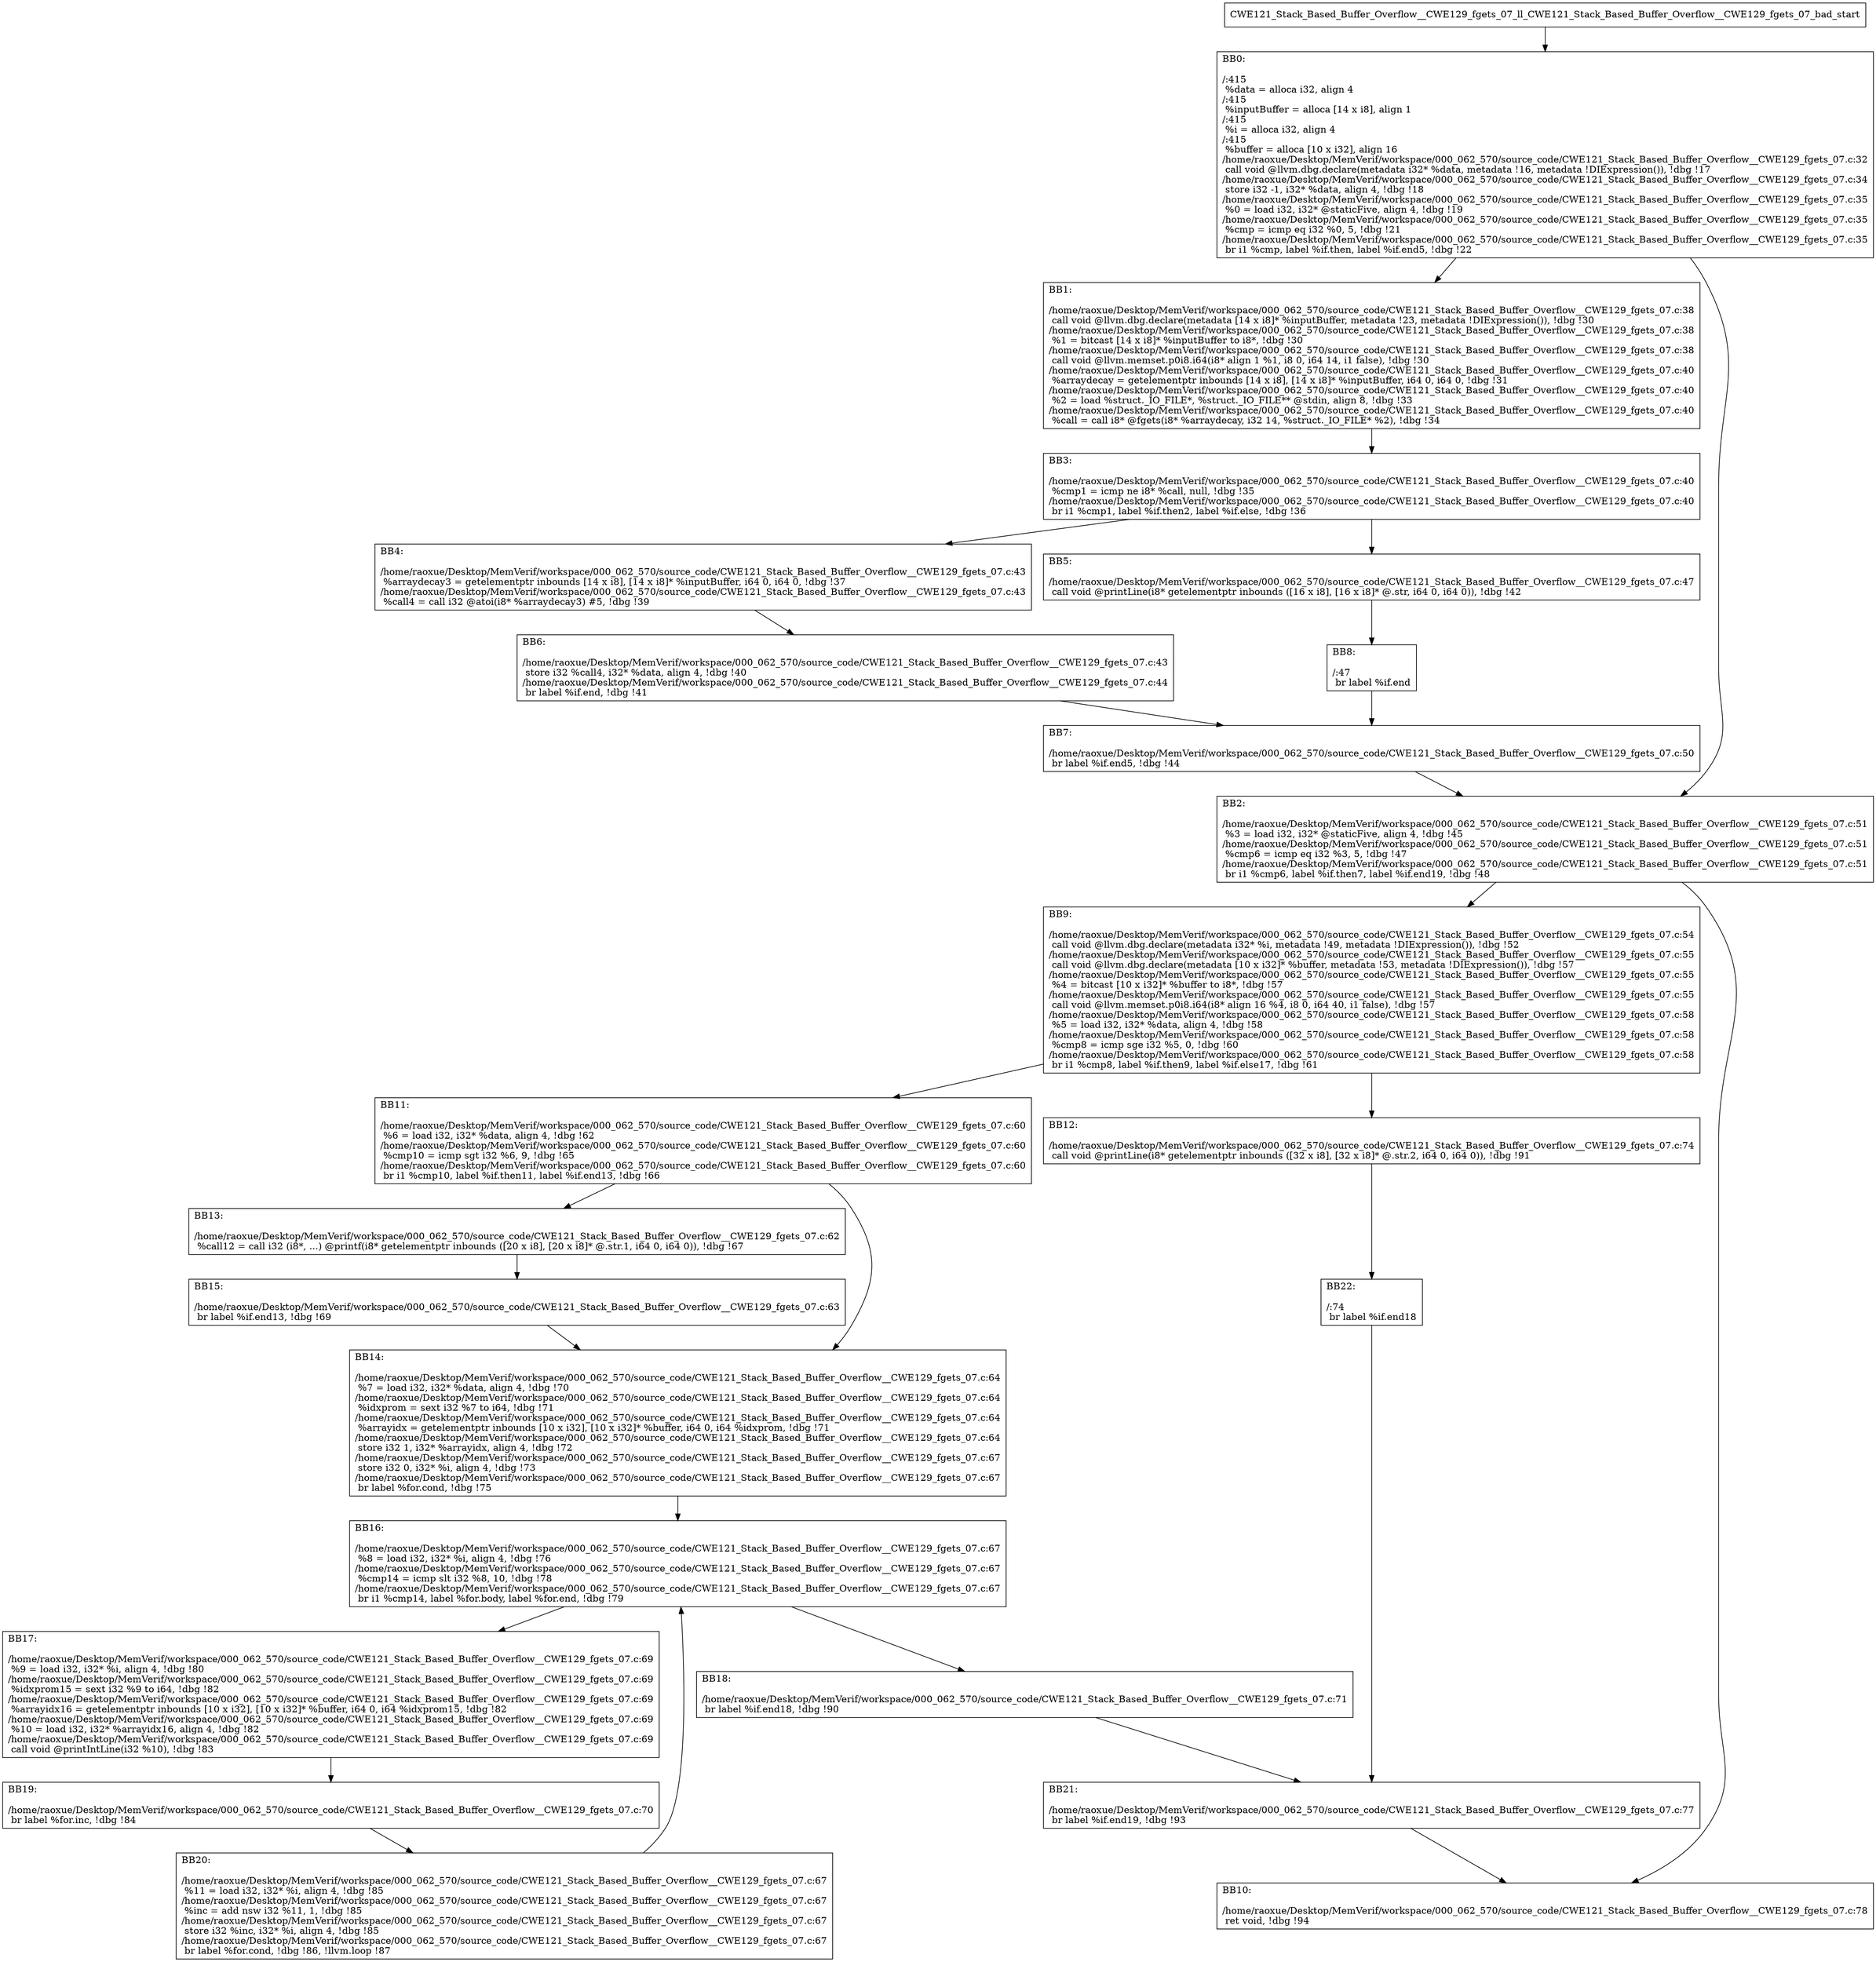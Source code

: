 digraph "CFG for'CWE121_Stack_Based_Buffer_Overflow__CWE129_fgets_07_ll_CWE121_Stack_Based_Buffer_Overflow__CWE129_fgets_07_bad' function" {
	BBCWE121_Stack_Based_Buffer_Overflow__CWE129_fgets_07_ll_CWE121_Stack_Based_Buffer_Overflow__CWE129_fgets_07_bad_start[shape=record,label="{CWE121_Stack_Based_Buffer_Overflow__CWE129_fgets_07_ll_CWE121_Stack_Based_Buffer_Overflow__CWE129_fgets_07_bad_start}"];
	BBCWE121_Stack_Based_Buffer_Overflow__CWE129_fgets_07_ll_CWE121_Stack_Based_Buffer_Overflow__CWE129_fgets_07_bad_start-> CWE121_Stack_Based_Buffer_Overflow__CWE129_fgets_07_ll_CWE121_Stack_Based_Buffer_Overflow__CWE129_fgets_07_badBB0;
	CWE121_Stack_Based_Buffer_Overflow__CWE129_fgets_07_ll_CWE121_Stack_Based_Buffer_Overflow__CWE129_fgets_07_badBB0 [shape=record, label="{BB0:\l\l/:415\l
  %data = alloca i32, align 4\l
/:415\l
  %inputBuffer = alloca [14 x i8], align 1\l
/:415\l
  %i = alloca i32, align 4\l
/:415\l
  %buffer = alloca [10 x i32], align 16\l
/home/raoxue/Desktop/MemVerif/workspace/000_062_570/source_code/CWE121_Stack_Based_Buffer_Overflow__CWE129_fgets_07.c:32\l
  call void @llvm.dbg.declare(metadata i32* %data, metadata !16, metadata !DIExpression()), !dbg !17\l
/home/raoxue/Desktop/MemVerif/workspace/000_062_570/source_code/CWE121_Stack_Based_Buffer_Overflow__CWE129_fgets_07.c:34\l
  store i32 -1, i32* %data, align 4, !dbg !18\l
/home/raoxue/Desktop/MemVerif/workspace/000_062_570/source_code/CWE121_Stack_Based_Buffer_Overflow__CWE129_fgets_07.c:35\l
  %0 = load i32, i32* @staticFive, align 4, !dbg !19\l
/home/raoxue/Desktop/MemVerif/workspace/000_062_570/source_code/CWE121_Stack_Based_Buffer_Overflow__CWE129_fgets_07.c:35\l
  %cmp = icmp eq i32 %0, 5, !dbg !21\l
/home/raoxue/Desktop/MemVerif/workspace/000_062_570/source_code/CWE121_Stack_Based_Buffer_Overflow__CWE129_fgets_07.c:35\l
  br i1 %cmp, label %if.then, label %if.end5, !dbg !22\l
}"];
	CWE121_Stack_Based_Buffer_Overflow__CWE129_fgets_07_ll_CWE121_Stack_Based_Buffer_Overflow__CWE129_fgets_07_badBB0-> CWE121_Stack_Based_Buffer_Overflow__CWE129_fgets_07_ll_CWE121_Stack_Based_Buffer_Overflow__CWE129_fgets_07_badBB1;
	CWE121_Stack_Based_Buffer_Overflow__CWE129_fgets_07_ll_CWE121_Stack_Based_Buffer_Overflow__CWE129_fgets_07_badBB0-> CWE121_Stack_Based_Buffer_Overflow__CWE129_fgets_07_ll_CWE121_Stack_Based_Buffer_Overflow__CWE129_fgets_07_badBB2;
	CWE121_Stack_Based_Buffer_Overflow__CWE129_fgets_07_ll_CWE121_Stack_Based_Buffer_Overflow__CWE129_fgets_07_badBB1 [shape=record, label="{BB1:\l\l/home/raoxue/Desktop/MemVerif/workspace/000_062_570/source_code/CWE121_Stack_Based_Buffer_Overflow__CWE129_fgets_07.c:38\l
  call void @llvm.dbg.declare(metadata [14 x i8]* %inputBuffer, metadata !23, metadata !DIExpression()), !dbg !30\l
/home/raoxue/Desktop/MemVerif/workspace/000_062_570/source_code/CWE121_Stack_Based_Buffer_Overflow__CWE129_fgets_07.c:38\l
  %1 = bitcast [14 x i8]* %inputBuffer to i8*, !dbg !30\l
/home/raoxue/Desktop/MemVerif/workspace/000_062_570/source_code/CWE121_Stack_Based_Buffer_Overflow__CWE129_fgets_07.c:38\l
  call void @llvm.memset.p0i8.i64(i8* align 1 %1, i8 0, i64 14, i1 false), !dbg !30\l
/home/raoxue/Desktop/MemVerif/workspace/000_062_570/source_code/CWE121_Stack_Based_Buffer_Overflow__CWE129_fgets_07.c:40\l
  %arraydecay = getelementptr inbounds [14 x i8], [14 x i8]* %inputBuffer, i64 0, i64 0, !dbg !31\l
/home/raoxue/Desktop/MemVerif/workspace/000_062_570/source_code/CWE121_Stack_Based_Buffer_Overflow__CWE129_fgets_07.c:40\l
  %2 = load %struct._IO_FILE*, %struct._IO_FILE** @stdin, align 8, !dbg !33\l
/home/raoxue/Desktop/MemVerif/workspace/000_062_570/source_code/CWE121_Stack_Based_Buffer_Overflow__CWE129_fgets_07.c:40\l
  %call = call i8* @fgets(i8* %arraydecay, i32 14, %struct._IO_FILE* %2), !dbg !34\l
}"];
	CWE121_Stack_Based_Buffer_Overflow__CWE129_fgets_07_ll_CWE121_Stack_Based_Buffer_Overflow__CWE129_fgets_07_badBB1-> CWE121_Stack_Based_Buffer_Overflow__CWE129_fgets_07_ll_CWE121_Stack_Based_Buffer_Overflow__CWE129_fgets_07_badBB3;
	CWE121_Stack_Based_Buffer_Overflow__CWE129_fgets_07_ll_CWE121_Stack_Based_Buffer_Overflow__CWE129_fgets_07_badBB3 [shape=record, label="{BB3:\l\l/home/raoxue/Desktop/MemVerif/workspace/000_062_570/source_code/CWE121_Stack_Based_Buffer_Overflow__CWE129_fgets_07.c:40\l
  %cmp1 = icmp ne i8* %call, null, !dbg !35\l
/home/raoxue/Desktop/MemVerif/workspace/000_062_570/source_code/CWE121_Stack_Based_Buffer_Overflow__CWE129_fgets_07.c:40\l
  br i1 %cmp1, label %if.then2, label %if.else, !dbg !36\l
}"];
	CWE121_Stack_Based_Buffer_Overflow__CWE129_fgets_07_ll_CWE121_Stack_Based_Buffer_Overflow__CWE129_fgets_07_badBB3-> CWE121_Stack_Based_Buffer_Overflow__CWE129_fgets_07_ll_CWE121_Stack_Based_Buffer_Overflow__CWE129_fgets_07_badBB4;
	CWE121_Stack_Based_Buffer_Overflow__CWE129_fgets_07_ll_CWE121_Stack_Based_Buffer_Overflow__CWE129_fgets_07_badBB3-> CWE121_Stack_Based_Buffer_Overflow__CWE129_fgets_07_ll_CWE121_Stack_Based_Buffer_Overflow__CWE129_fgets_07_badBB5;
	CWE121_Stack_Based_Buffer_Overflow__CWE129_fgets_07_ll_CWE121_Stack_Based_Buffer_Overflow__CWE129_fgets_07_badBB4 [shape=record, label="{BB4:\l\l/home/raoxue/Desktop/MemVerif/workspace/000_062_570/source_code/CWE121_Stack_Based_Buffer_Overflow__CWE129_fgets_07.c:43\l
  %arraydecay3 = getelementptr inbounds [14 x i8], [14 x i8]* %inputBuffer, i64 0, i64 0, !dbg !37\l
/home/raoxue/Desktop/MemVerif/workspace/000_062_570/source_code/CWE121_Stack_Based_Buffer_Overflow__CWE129_fgets_07.c:43\l
  %call4 = call i32 @atoi(i8* %arraydecay3) #5, !dbg !39\l
}"];
	CWE121_Stack_Based_Buffer_Overflow__CWE129_fgets_07_ll_CWE121_Stack_Based_Buffer_Overflow__CWE129_fgets_07_badBB4-> CWE121_Stack_Based_Buffer_Overflow__CWE129_fgets_07_ll_CWE121_Stack_Based_Buffer_Overflow__CWE129_fgets_07_badBB6;
	CWE121_Stack_Based_Buffer_Overflow__CWE129_fgets_07_ll_CWE121_Stack_Based_Buffer_Overflow__CWE129_fgets_07_badBB6 [shape=record, label="{BB6:\l\l/home/raoxue/Desktop/MemVerif/workspace/000_062_570/source_code/CWE121_Stack_Based_Buffer_Overflow__CWE129_fgets_07.c:43\l
  store i32 %call4, i32* %data, align 4, !dbg !40\l
/home/raoxue/Desktop/MemVerif/workspace/000_062_570/source_code/CWE121_Stack_Based_Buffer_Overflow__CWE129_fgets_07.c:44\l
  br label %if.end, !dbg !41\l
}"];
	CWE121_Stack_Based_Buffer_Overflow__CWE129_fgets_07_ll_CWE121_Stack_Based_Buffer_Overflow__CWE129_fgets_07_badBB6-> CWE121_Stack_Based_Buffer_Overflow__CWE129_fgets_07_ll_CWE121_Stack_Based_Buffer_Overflow__CWE129_fgets_07_badBB7;
	CWE121_Stack_Based_Buffer_Overflow__CWE129_fgets_07_ll_CWE121_Stack_Based_Buffer_Overflow__CWE129_fgets_07_badBB5 [shape=record, label="{BB5:\l\l/home/raoxue/Desktop/MemVerif/workspace/000_062_570/source_code/CWE121_Stack_Based_Buffer_Overflow__CWE129_fgets_07.c:47\l
  call void @printLine(i8* getelementptr inbounds ([16 x i8], [16 x i8]* @.str, i64 0, i64 0)), !dbg !42\l
}"];
	CWE121_Stack_Based_Buffer_Overflow__CWE129_fgets_07_ll_CWE121_Stack_Based_Buffer_Overflow__CWE129_fgets_07_badBB5-> CWE121_Stack_Based_Buffer_Overflow__CWE129_fgets_07_ll_CWE121_Stack_Based_Buffer_Overflow__CWE129_fgets_07_badBB8;
	CWE121_Stack_Based_Buffer_Overflow__CWE129_fgets_07_ll_CWE121_Stack_Based_Buffer_Overflow__CWE129_fgets_07_badBB8 [shape=record, label="{BB8:\l\l/:47\l
  br label %if.end\l
}"];
	CWE121_Stack_Based_Buffer_Overflow__CWE129_fgets_07_ll_CWE121_Stack_Based_Buffer_Overflow__CWE129_fgets_07_badBB8-> CWE121_Stack_Based_Buffer_Overflow__CWE129_fgets_07_ll_CWE121_Stack_Based_Buffer_Overflow__CWE129_fgets_07_badBB7;
	CWE121_Stack_Based_Buffer_Overflow__CWE129_fgets_07_ll_CWE121_Stack_Based_Buffer_Overflow__CWE129_fgets_07_badBB7 [shape=record, label="{BB7:\l\l/home/raoxue/Desktop/MemVerif/workspace/000_062_570/source_code/CWE121_Stack_Based_Buffer_Overflow__CWE129_fgets_07.c:50\l
  br label %if.end5, !dbg !44\l
}"];
	CWE121_Stack_Based_Buffer_Overflow__CWE129_fgets_07_ll_CWE121_Stack_Based_Buffer_Overflow__CWE129_fgets_07_badBB7-> CWE121_Stack_Based_Buffer_Overflow__CWE129_fgets_07_ll_CWE121_Stack_Based_Buffer_Overflow__CWE129_fgets_07_badBB2;
	CWE121_Stack_Based_Buffer_Overflow__CWE129_fgets_07_ll_CWE121_Stack_Based_Buffer_Overflow__CWE129_fgets_07_badBB2 [shape=record, label="{BB2:\l\l/home/raoxue/Desktop/MemVerif/workspace/000_062_570/source_code/CWE121_Stack_Based_Buffer_Overflow__CWE129_fgets_07.c:51\l
  %3 = load i32, i32* @staticFive, align 4, !dbg !45\l
/home/raoxue/Desktop/MemVerif/workspace/000_062_570/source_code/CWE121_Stack_Based_Buffer_Overflow__CWE129_fgets_07.c:51\l
  %cmp6 = icmp eq i32 %3, 5, !dbg !47\l
/home/raoxue/Desktop/MemVerif/workspace/000_062_570/source_code/CWE121_Stack_Based_Buffer_Overflow__CWE129_fgets_07.c:51\l
  br i1 %cmp6, label %if.then7, label %if.end19, !dbg !48\l
}"];
	CWE121_Stack_Based_Buffer_Overflow__CWE129_fgets_07_ll_CWE121_Stack_Based_Buffer_Overflow__CWE129_fgets_07_badBB2-> CWE121_Stack_Based_Buffer_Overflow__CWE129_fgets_07_ll_CWE121_Stack_Based_Buffer_Overflow__CWE129_fgets_07_badBB9;
	CWE121_Stack_Based_Buffer_Overflow__CWE129_fgets_07_ll_CWE121_Stack_Based_Buffer_Overflow__CWE129_fgets_07_badBB2-> CWE121_Stack_Based_Buffer_Overflow__CWE129_fgets_07_ll_CWE121_Stack_Based_Buffer_Overflow__CWE129_fgets_07_badBB10;
	CWE121_Stack_Based_Buffer_Overflow__CWE129_fgets_07_ll_CWE121_Stack_Based_Buffer_Overflow__CWE129_fgets_07_badBB9 [shape=record, label="{BB9:\l\l/home/raoxue/Desktop/MemVerif/workspace/000_062_570/source_code/CWE121_Stack_Based_Buffer_Overflow__CWE129_fgets_07.c:54\l
  call void @llvm.dbg.declare(metadata i32* %i, metadata !49, metadata !DIExpression()), !dbg !52\l
/home/raoxue/Desktop/MemVerif/workspace/000_062_570/source_code/CWE121_Stack_Based_Buffer_Overflow__CWE129_fgets_07.c:55\l
  call void @llvm.dbg.declare(metadata [10 x i32]* %buffer, metadata !53, metadata !DIExpression()), !dbg !57\l
/home/raoxue/Desktop/MemVerif/workspace/000_062_570/source_code/CWE121_Stack_Based_Buffer_Overflow__CWE129_fgets_07.c:55\l
  %4 = bitcast [10 x i32]* %buffer to i8*, !dbg !57\l
/home/raoxue/Desktop/MemVerif/workspace/000_062_570/source_code/CWE121_Stack_Based_Buffer_Overflow__CWE129_fgets_07.c:55\l
  call void @llvm.memset.p0i8.i64(i8* align 16 %4, i8 0, i64 40, i1 false), !dbg !57\l
/home/raoxue/Desktop/MemVerif/workspace/000_062_570/source_code/CWE121_Stack_Based_Buffer_Overflow__CWE129_fgets_07.c:58\l
  %5 = load i32, i32* %data, align 4, !dbg !58\l
/home/raoxue/Desktop/MemVerif/workspace/000_062_570/source_code/CWE121_Stack_Based_Buffer_Overflow__CWE129_fgets_07.c:58\l
  %cmp8 = icmp sge i32 %5, 0, !dbg !60\l
/home/raoxue/Desktop/MemVerif/workspace/000_062_570/source_code/CWE121_Stack_Based_Buffer_Overflow__CWE129_fgets_07.c:58\l
  br i1 %cmp8, label %if.then9, label %if.else17, !dbg !61\l
}"];
	CWE121_Stack_Based_Buffer_Overflow__CWE129_fgets_07_ll_CWE121_Stack_Based_Buffer_Overflow__CWE129_fgets_07_badBB9-> CWE121_Stack_Based_Buffer_Overflow__CWE129_fgets_07_ll_CWE121_Stack_Based_Buffer_Overflow__CWE129_fgets_07_badBB11;
	CWE121_Stack_Based_Buffer_Overflow__CWE129_fgets_07_ll_CWE121_Stack_Based_Buffer_Overflow__CWE129_fgets_07_badBB9-> CWE121_Stack_Based_Buffer_Overflow__CWE129_fgets_07_ll_CWE121_Stack_Based_Buffer_Overflow__CWE129_fgets_07_badBB12;
	CWE121_Stack_Based_Buffer_Overflow__CWE129_fgets_07_ll_CWE121_Stack_Based_Buffer_Overflow__CWE129_fgets_07_badBB11 [shape=record, label="{BB11:\l\l/home/raoxue/Desktop/MemVerif/workspace/000_062_570/source_code/CWE121_Stack_Based_Buffer_Overflow__CWE129_fgets_07.c:60\l
  %6 = load i32, i32* %data, align 4, !dbg !62\l
/home/raoxue/Desktop/MemVerif/workspace/000_062_570/source_code/CWE121_Stack_Based_Buffer_Overflow__CWE129_fgets_07.c:60\l
  %cmp10 = icmp sgt i32 %6, 9, !dbg !65\l
/home/raoxue/Desktop/MemVerif/workspace/000_062_570/source_code/CWE121_Stack_Based_Buffer_Overflow__CWE129_fgets_07.c:60\l
  br i1 %cmp10, label %if.then11, label %if.end13, !dbg !66\l
}"];
	CWE121_Stack_Based_Buffer_Overflow__CWE129_fgets_07_ll_CWE121_Stack_Based_Buffer_Overflow__CWE129_fgets_07_badBB11-> CWE121_Stack_Based_Buffer_Overflow__CWE129_fgets_07_ll_CWE121_Stack_Based_Buffer_Overflow__CWE129_fgets_07_badBB13;
	CWE121_Stack_Based_Buffer_Overflow__CWE129_fgets_07_ll_CWE121_Stack_Based_Buffer_Overflow__CWE129_fgets_07_badBB11-> CWE121_Stack_Based_Buffer_Overflow__CWE129_fgets_07_ll_CWE121_Stack_Based_Buffer_Overflow__CWE129_fgets_07_badBB14;
	CWE121_Stack_Based_Buffer_Overflow__CWE129_fgets_07_ll_CWE121_Stack_Based_Buffer_Overflow__CWE129_fgets_07_badBB13 [shape=record, label="{BB13:\l\l/home/raoxue/Desktop/MemVerif/workspace/000_062_570/source_code/CWE121_Stack_Based_Buffer_Overflow__CWE129_fgets_07.c:62\l
  %call12 = call i32 (i8*, ...) @printf(i8* getelementptr inbounds ([20 x i8], [20 x i8]* @.str.1, i64 0, i64 0)), !dbg !67\l
}"];
	CWE121_Stack_Based_Buffer_Overflow__CWE129_fgets_07_ll_CWE121_Stack_Based_Buffer_Overflow__CWE129_fgets_07_badBB13-> CWE121_Stack_Based_Buffer_Overflow__CWE129_fgets_07_ll_CWE121_Stack_Based_Buffer_Overflow__CWE129_fgets_07_badBB15;
	CWE121_Stack_Based_Buffer_Overflow__CWE129_fgets_07_ll_CWE121_Stack_Based_Buffer_Overflow__CWE129_fgets_07_badBB15 [shape=record, label="{BB15:\l\l/home/raoxue/Desktop/MemVerif/workspace/000_062_570/source_code/CWE121_Stack_Based_Buffer_Overflow__CWE129_fgets_07.c:63\l
  br label %if.end13, !dbg !69\l
}"];
	CWE121_Stack_Based_Buffer_Overflow__CWE129_fgets_07_ll_CWE121_Stack_Based_Buffer_Overflow__CWE129_fgets_07_badBB15-> CWE121_Stack_Based_Buffer_Overflow__CWE129_fgets_07_ll_CWE121_Stack_Based_Buffer_Overflow__CWE129_fgets_07_badBB14;
	CWE121_Stack_Based_Buffer_Overflow__CWE129_fgets_07_ll_CWE121_Stack_Based_Buffer_Overflow__CWE129_fgets_07_badBB14 [shape=record, label="{BB14:\l\l/home/raoxue/Desktop/MemVerif/workspace/000_062_570/source_code/CWE121_Stack_Based_Buffer_Overflow__CWE129_fgets_07.c:64\l
  %7 = load i32, i32* %data, align 4, !dbg !70\l
/home/raoxue/Desktop/MemVerif/workspace/000_062_570/source_code/CWE121_Stack_Based_Buffer_Overflow__CWE129_fgets_07.c:64\l
  %idxprom = sext i32 %7 to i64, !dbg !71\l
/home/raoxue/Desktop/MemVerif/workspace/000_062_570/source_code/CWE121_Stack_Based_Buffer_Overflow__CWE129_fgets_07.c:64\l
  %arrayidx = getelementptr inbounds [10 x i32], [10 x i32]* %buffer, i64 0, i64 %idxprom, !dbg !71\l
/home/raoxue/Desktop/MemVerif/workspace/000_062_570/source_code/CWE121_Stack_Based_Buffer_Overflow__CWE129_fgets_07.c:64\l
  store i32 1, i32* %arrayidx, align 4, !dbg !72\l
/home/raoxue/Desktop/MemVerif/workspace/000_062_570/source_code/CWE121_Stack_Based_Buffer_Overflow__CWE129_fgets_07.c:67\l
  store i32 0, i32* %i, align 4, !dbg !73\l
/home/raoxue/Desktop/MemVerif/workspace/000_062_570/source_code/CWE121_Stack_Based_Buffer_Overflow__CWE129_fgets_07.c:67\l
  br label %for.cond, !dbg !75\l
}"];
	CWE121_Stack_Based_Buffer_Overflow__CWE129_fgets_07_ll_CWE121_Stack_Based_Buffer_Overflow__CWE129_fgets_07_badBB14-> CWE121_Stack_Based_Buffer_Overflow__CWE129_fgets_07_ll_CWE121_Stack_Based_Buffer_Overflow__CWE129_fgets_07_badBB16;
	CWE121_Stack_Based_Buffer_Overflow__CWE129_fgets_07_ll_CWE121_Stack_Based_Buffer_Overflow__CWE129_fgets_07_badBB16 [shape=record, label="{BB16:\l\l/home/raoxue/Desktop/MemVerif/workspace/000_062_570/source_code/CWE121_Stack_Based_Buffer_Overflow__CWE129_fgets_07.c:67\l
  %8 = load i32, i32* %i, align 4, !dbg !76\l
/home/raoxue/Desktop/MemVerif/workspace/000_062_570/source_code/CWE121_Stack_Based_Buffer_Overflow__CWE129_fgets_07.c:67\l
  %cmp14 = icmp slt i32 %8, 10, !dbg !78\l
/home/raoxue/Desktop/MemVerif/workspace/000_062_570/source_code/CWE121_Stack_Based_Buffer_Overflow__CWE129_fgets_07.c:67\l
  br i1 %cmp14, label %for.body, label %for.end, !dbg !79\l
}"];
	CWE121_Stack_Based_Buffer_Overflow__CWE129_fgets_07_ll_CWE121_Stack_Based_Buffer_Overflow__CWE129_fgets_07_badBB16-> CWE121_Stack_Based_Buffer_Overflow__CWE129_fgets_07_ll_CWE121_Stack_Based_Buffer_Overflow__CWE129_fgets_07_badBB17;
	CWE121_Stack_Based_Buffer_Overflow__CWE129_fgets_07_ll_CWE121_Stack_Based_Buffer_Overflow__CWE129_fgets_07_badBB16-> CWE121_Stack_Based_Buffer_Overflow__CWE129_fgets_07_ll_CWE121_Stack_Based_Buffer_Overflow__CWE129_fgets_07_badBB18;
	CWE121_Stack_Based_Buffer_Overflow__CWE129_fgets_07_ll_CWE121_Stack_Based_Buffer_Overflow__CWE129_fgets_07_badBB17 [shape=record, label="{BB17:\l\l/home/raoxue/Desktop/MemVerif/workspace/000_062_570/source_code/CWE121_Stack_Based_Buffer_Overflow__CWE129_fgets_07.c:69\l
  %9 = load i32, i32* %i, align 4, !dbg !80\l
/home/raoxue/Desktop/MemVerif/workspace/000_062_570/source_code/CWE121_Stack_Based_Buffer_Overflow__CWE129_fgets_07.c:69\l
  %idxprom15 = sext i32 %9 to i64, !dbg !82\l
/home/raoxue/Desktop/MemVerif/workspace/000_062_570/source_code/CWE121_Stack_Based_Buffer_Overflow__CWE129_fgets_07.c:69\l
  %arrayidx16 = getelementptr inbounds [10 x i32], [10 x i32]* %buffer, i64 0, i64 %idxprom15, !dbg !82\l
/home/raoxue/Desktop/MemVerif/workspace/000_062_570/source_code/CWE121_Stack_Based_Buffer_Overflow__CWE129_fgets_07.c:69\l
  %10 = load i32, i32* %arrayidx16, align 4, !dbg !82\l
/home/raoxue/Desktop/MemVerif/workspace/000_062_570/source_code/CWE121_Stack_Based_Buffer_Overflow__CWE129_fgets_07.c:69\l
  call void @printIntLine(i32 %10), !dbg !83\l
}"];
	CWE121_Stack_Based_Buffer_Overflow__CWE129_fgets_07_ll_CWE121_Stack_Based_Buffer_Overflow__CWE129_fgets_07_badBB17-> CWE121_Stack_Based_Buffer_Overflow__CWE129_fgets_07_ll_CWE121_Stack_Based_Buffer_Overflow__CWE129_fgets_07_badBB19;
	CWE121_Stack_Based_Buffer_Overflow__CWE129_fgets_07_ll_CWE121_Stack_Based_Buffer_Overflow__CWE129_fgets_07_badBB19 [shape=record, label="{BB19:\l\l/home/raoxue/Desktop/MemVerif/workspace/000_062_570/source_code/CWE121_Stack_Based_Buffer_Overflow__CWE129_fgets_07.c:70\l
  br label %for.inc, !dbg !84\l
}"];
	CWE121_Stack_Based_Buffer_Overflow__CWE129_fgets_07_ll_CWE121_Stack_Based_Buffer_Overflow__CWE129_fgets_07_badBB19-> CWE121_Stack_Based_Buffer_Overflow__CWE129_fgets_07_ll_CWE121_Stack_Based_Buffer_Overflow__CWE129_fgets_07_badBB20;
	CWE121_Stack_Based_Buffer_Overflow__CWE129_fgets_07_ll_CWE121_Stack_Based_Buffer_Overflow__CWE129_fgets_07_badBB20 [shape=record, label="{BB20:\l\l/home/raoxue/Desktop/MemVerif/workspace/000_062_570/source_code/CWE121_Stack_Based_Buffer_Overflow__CWE129_fgets_07.c:67\l
  %11 = load i32, i32* %i, align 4, !dbg !85\l
/home/raoxue/Desktop/MemVerif/workspace/000_062_570/source_code/CWE121_Stack_Based_Buffer_Overflow__CWE129_fgets_07.c:67\l
  %inc = add nsw i32 %11, 1, !dbg !85\l
/home/raoxue/Desktop/MemVerif/workspace/000_062_570/source_code/CWE121_Stack_Based_Buffer_Overflow__CWE129_fgets_07.c:67\l
  store i32 %inc, i32* %i, align 4, !dbg !85\l
/home/raoxue/Desktop/MemVerif/workspace/000_062_570/source_code/CWE121_Stack_Based_Buffer_Overflow__CWE129_fgets_07.c:67\l
  br label %for.cond, !dbg !86, !llvm.loop !87\l
}"];
	CWE121_Stack_Based_Buffer_Overflow__CWE129_fgets_07_ll_CWE121_Stack_Based_Buffer_Overflow__CWE129_fgets_07_badBB20-> CWE121_Stack_Based_Buffer_Overflow__CWE129_fgets_07_ll_CWE121_Stack_Based_Buffer_Overflow__CWE129_fgets_07_badBB16;
	CWE121_Stack_Based_Buffer_Overflow__CWE129_fgets_07_ll_CWE121_Stack_Based_Buffer_Overflow__CWE129_fgets_07_badBB18 [shape=record, label="{BB18:\l\l/home/raoxue/Desktop/MemVerif/workspace/000_062_570/source_code/CWE121_Stack_Based_Buffer_Overflow__CWE129_fgets_07.c:71\l
  br label %if.end18, !dbg !90\l
}"];
	CWE121_Stack_Based_Buffer_Overflow__CWE129_fgets_07_ll_CWE121_Stack_Based_Buffer_Overflow__CWE129_fgets_07_badBB18-> CWE121_Stack_Based_Buffer_Overflow__CWE129_fgets_07_ll_CWE121_Stack_Based_Buffer_Overflow__CWE129_fgets_07_badBB21;
	CWE121_Stack_Based_Buffer_Overflow__CWE129_fgets_07_ll_CWE121_Stack_Based_Buffer_Overflow__CWE129_fgets_07_badBB12 [shape=record, label="{BB12:\l\l/home/raoxue/Desktop/MemVerif/workspace/000_062_570/source_code/CWE121_Stack_Based_Buffer_Overflow__CWE129_fgets_07.c:74\l
  call void @printLine(i8* getelementptr inbounds ([32 x i8], [32 x i8]* @.str.2, i64 0, i64 0)), !dbg !91\l
}"];
	CWE121_Stack_Based_Buffer_Overflow__CWE129_fgets_07_ll_CWE121_Stack_Based_Buffer_Overflow__CWE129_fgets_07_badBB12-> CWE121_Stack_Based_Buffer_Overflow__CWE129_fgets_07_ll_CWE121_Stack_Based_Buffer_Overflow__CWE129_fgets_07_badBB22;
	CWE121_Stack_Based_Buffer_Overflow__CWE129_fgets_07_ll_CWE121_Stack_Based_Buffer_Overflow__CWE129_fgets_07_badBB22 [shape=record, label="{BB22:\l\l/:74\l
  br label %if.end18\l
}"];
	CWE121_Stack_Based_Buffer_Overflow__CWE129_fgets_07_ll_CWE121_Stack_Based_Buffer_Overflow__CWE129_fgets_07_badBB22-> CWE121_Stack_Based_Buffer_Overflow__CWE129_fgets_07_ll_CWE121_Stack_Based_Buffer_Overflow__CWE129_fgets_07_badBB21;
	CWE121_Stack_Based_Buffer_Overflow__CWE129_fgets_07_ll_CWE121_Stack_Based_Buffer_Overflow__CWE129_fgets_07_badBB21 [shape=record, label="{BB21:\l\l/home/raoxue/Desktop/MemVerif/workspace/000_062_570/source_code/CWE121_Stack_Based_Buffer_Overflow__CWE129_fgets_07.c:77\l
  br label %if.end19, !dbg !93\l
}"];
	CWE121_Stack_Based_Buffer_Overflow__CWE129_fgets_07_ll_CWE121_Stack_Based_Buffer_Overflow__CWE129_fgets_07_badBB21-> CWE121_Stack_Based_Buffer_Overflow__CWE129_fgets_07_ll_CWE121_Stack_Based_Buffer_Overflow__CWE129_fgets_07_badBB10;
	CWE121_Stack_Based_Buffer_Overflow__CWE129_fgets_07_ll_CWE121_Stack_Based_Buffer_Overflow__CWE129_fgets_07_badBB10 [shape=record, label="{BB10:\l\l/home/raoxue/Desktop/MemVerif/workspace/000_062_570/source_code/CWE121_Stack_Based_Buffer_Overflow__CWE129_fgets_07.c:78\l
  ret void, !dbg !94\l
}"];
}
